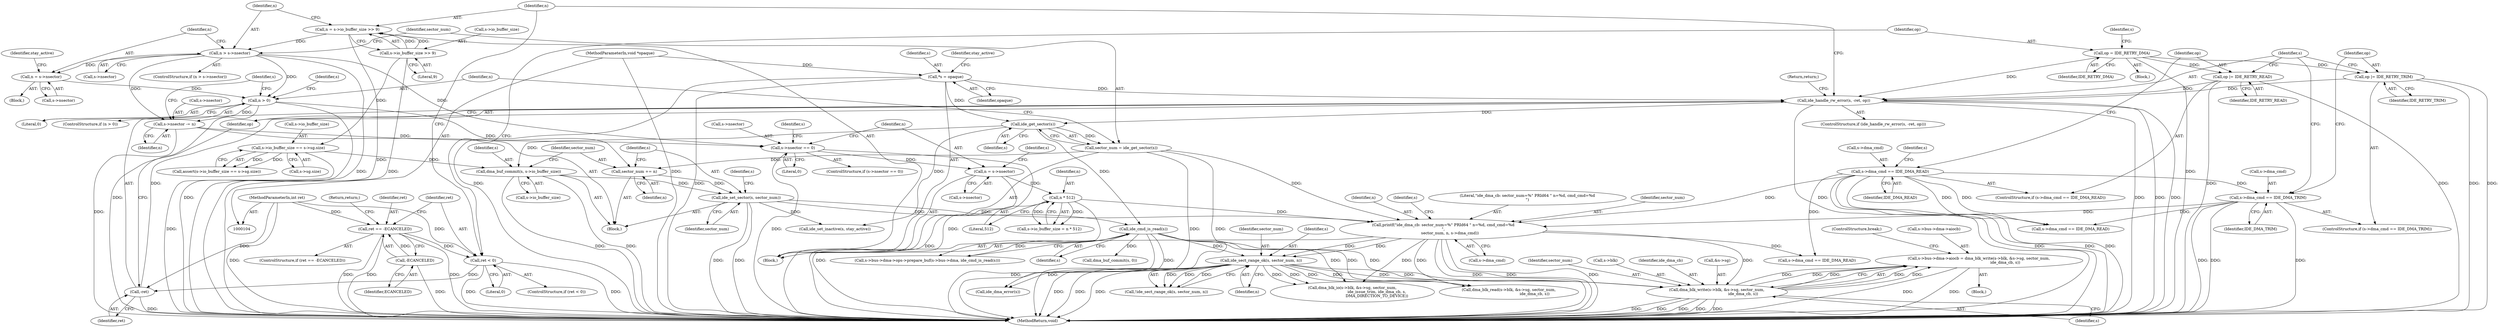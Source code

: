 digraph "0_qemu_3251bdcf1c67427d964517053c3d185b46e618e8_0@API" {
"1000333" [label="(Call,s->bus->dma->aiocb = dma_blk_write(s->blk, &s->sg, sector_num,\n                                           ide_dma_cb, s))"];
"1000341" [label="(Call,dma_blk_write(s->blk, &s->sg, sector_num,\n                                           ide_dma_cb, s))"];
"1000298" [label="(Call,ide_sect_range_ok(s, sector_num, n))"];
"1000262" [label="(Call,ide_cmd_is_read(s))"];
"1000185" [label="(Call,ide_get_sector(s))"];
"1000154" [label="(Call,ide_handle_rw_error(s, -ret, op))"];
"1000109" [label="(Call,*s = opaque)"];
"1000105" [label="(MethodParameterIn,void *opaque)"];
"1000156" [label="(Call,-ret)"];
"1000126" [label="(Call,ret < 0)"];
"1000119" [label="(Call,ret == -ECANCELED)"];
"1000106" [label="(MethodParameterIn,int ret)"];
"1000121" [label="(Call,-ECANCELED)"];
"1000150" [label="(Call,op |= IDE_RETRY_TRIM)"];
"1000131" [label="(Call,op = IDE_RETRY_DMA)"];
"1000140" [label="(Call,op |= IDE_RETRY_READ)"];
"1000210" [label="(Call,ide_set_sector(s, sector_num))"];
"1000202" [label="(Call,dma_buf_commit(s, s->io_buffer_size))"];
"1000193" [label="(Call,s->io_buffer_size == s->sg.size)"];
"1000163" [label="(Call,s->io_buffer_size >> 9)"];
"1000207" [label="(Call,sector_num += n)"];
"1000188" [label="(Call,n > 0)"];
"1000175" [label="(Call,n = s->nsector)"];
"1000169" [label="(Call,n > s->nsector)"];
"1000161" [label="(Call,n = s->io_buffer_size >> 9)"];
"1000183" [label="(Call,sector_num = ide_get_sector(s))"];
"1000277" [label="(Call,printf(\"ide_dma_cb: sector_num=%\" PRId64 \" n=%d, cmd_cmd=%d\n\",\n           sector_num, n, s->dma_cmd))"];
"1000251" [label="(Call,n * 512)"];
"1000237" [label="(Call,n = s->nsector)"];
"1000219" [label="(Call,s->nsector == 0)"];
"1000213" [label="(Call,s->nsector -= n)"];
"1000135" [label="(Call,s->dma_cmd == IDE_DMA_READ)"];
"1000145" [label="(Call,s->dma_cmd == IDE_DMA_TRIM)"];
"1000120" [label="(Identifier,ret)"];
"1000351" [label="(Identifier,s)"];
"1000227" [label="(Identifier,s)"];
"1000171" [label="(Call,s->nsector)"];
"1000141" [label="(Identifier,op)"];
"1000160" [label="(Return,return;)"];
"1000162" [label="(Identifier,n)"];
"1000193" [label="(Call,s->io_buffer_size == s->sg.size)"];
"1000202" [label="(Call,dma_buf_commit(s, s->io_buffer_size))"];
"1000156" [label="(Call,-ret)"];
"1000129" [label="(Block,)"];
"1000277" [label="(Call,printf(\"ide_dma_cb: sector_num=%\" PRId64 \" n=%d, cmd_cmd=%d\n\",\n           sector_num, n, s->dma_cmd))"];
"1000287" [label="(Call,s->dma_cmd == IDE_DMA_READ)"];
"1000184" [label="(Identifier,sector_num)"];
"1000400" [label="(Call,ide_set_inactive(s, stay_active))"];
"1000152" [label="(Identifier,IDE_RETRY_TRIM)"];
"1000300" [label="(Identifier,sector_num)"];
"1000210" [label="(Call,ide_set_sector(s, sector_num))"];
"1000157" [label="(Identifier,ret)"];
"1000212" [label="(Identifier,sector_num)"];
"1000194" [label="(Call,s->io_buffer_size)"];
"1000218" [label="(ControlStructure,if (s->nsector == 0))"];
"1000223" [label="(Literal,0)"];
"1000139" [label="(Identifier,IDE_DMA_READ)"];
"1000262" [label="(Call,ide_cmd_is_read(s))"];
"1000186" [label="(Identifier,s)"];
"1000297" [label="(Call,!ide_sect_range_ok(s, sector_num, n))"];
"1000188" [label="(Call,n > 0)"];
"1000221" [label="(Identifier,s)"];
"1000187" [label="(ControlStructure,if (n > 0))"];
"1000341" [label="(Call,dma_blk_write(s->blk, &s->sg, sector_num,\n                                           ide_dma_cb, s))"];
"1000106" [label="(MethodParameterIn,int ret)"];
"1000301" [label="(Identifier,n)"];
"1000183" [label="(Call,sector_num = ide_get_sector(s))"];
"1000352" [label="(ControlStructure,break;)"];
"1000154" [label="(Call,ide_handle_rw_error(s, -ret, op))"];
"1000140" [label="(Call,op |= IDE_RETRY_READ)"];
"1000215" [label="(Identifier,s)"];
"1000244" [label="(Identifier,s)"];
"1000203" [label="(Identifier,s)"];
"1000320" [label="(Call,dma_blk_read(s->blk, &s->sg, sector_num,\n                                          ide_dma_cb, s))"];
"1000281" [label="(Call,s->dma_cmd)"];
"1000251" [label="(Call,n * 512)"];
"1000181" [label="(Identifier,stay_active)"];
"1000168" [label="(ControlStructure,if (n > s->nsector))"];
"1000217" [label="(Identifier,n)"];
"1000174" [label="(Block,)"];
"1000204" [label="(Call,s->io_buffer_size)"];
"1000137" [label="(Identifier,s)"];
"1000124" [label="(Return,return;)"];
"1000214" [label="(Call,s->nsector)"];
"1000176" [label="(Identifier,n)"];
"1000362" [label="(Call,dma_blk_io(s->blk, &s->sg, sector_num,\n                                        ide_issue_trim, ide_dma_cb, s,\n                                        DMA_DIRECTION_TO_DEVICE))"];
"1000147" [label="(Identifier,s)"];
"1000146" [label="(Call,s->dma_cmd)"];
"1000273" [label="(Call,dma_buf_commit(s, 0))"];
"1000213" [label="(Call,s->nsector -= n)"];
"1000349" [label="(Identifier,sector_num)"];
"1000122" [label="(Identifier,ECANCELED)"];
"1000127" [label="(Identifier,ret)"];
"1000175" [label="(Call,n = s->nsector)"];
"1000380" [label="(Call,s->dma_cmd == IDE_DMA_READ)"];
"1000342" [label="(Call,s->blk)"];
"1000170" [label="(Identifier,n)"];
"1000161" [label="(Call,n = s->io_buffer_size >> 9)"];
"1000128" [label="(Literal,0)"];
"1000299" [label="(Identifier,s)"];
"1000134" [label="(ControlStructure,if (s->dma_cmd == IDE_DMA_READ))"];
"1000169" [label="(Call,n > s->nsector)"];
"1000280" [label="(Identifier,n)"];
"1000334" [label="(Call,s->bus->dma->aiocb)"];
"1000144" [label="(ControlStructure,if (s->dma_cmd == IDE_DMA_TRIM))"];
"1000150" [label="(Call,op |= IDE_RETRY_TRIM)"];
"1000109" [label="(Call,*s = opaque)"];
"1000252" [label="(Identifier,n)"];
"1000289" [label="(Identifier,s)"];
"1000151" [label="(Identifier,op)"];
"1000126" [label="(Call,ret < 0)"];
"1000153" [label="(ControlStructure,if (ide_handle_rw_error(s, -ret, op)))"];
"1000303" [label="(Call,ide_dma_error(s))"];
"1000219" [label="(Call,s->nsector == 0)"];
"1000164" [label="(Call,s->io_buffer_size)"];
"1000192" [label="(Call,assert(s->io_buffer_size == s->sg.size))"];
"1000177" [label="(Call,s->nsector)"];
"1000195" [label="(Identifier,s)"];
"1000105" [label="(MethodParameterIn,void *opaque)"];
"1000131" [label="(Call,op = IDE_RETRY_DMA)"];
"1000132" [label="(Identifier,op)"];
"1000278" [label="(Literal,\"ide_dma_cb: sector_num=%\" PRId64 \" n=%d, cmd_cmd=%d\n\")"];
"1000279" [label="(Identifier,sector_num)"];
"1000298" [label="(Call,ide_sect_range_ok(s, sector_num, n))"];
"1000256" [label="(Call,s->bus->dma->ops->prepare_buf(s->bus->dma, ide_cmd_is_read(s)))"];
"1000111" [label="(Identifier,opaque)"];
"1000237" [label="(Call,n = s->nsector)"];
"1000209" [label="(Identifier,n)"];
"1000145" [label="(Call,s->dma_cmd == IDE_DMA_TRIM)"];
"1000142" [label="(Identifier,IDE_RETRY_READ)"];
"1000135" [label="(Call,s->dma_cmd == IDE_DMA_READ)"];
"1000207" [label="(Call,sector_num += n)"];
"1000185" [label="(Call,ide_get_sector(s))"];
"1000403" [label="(MethodReturn,void)"];
"1000238" [label="(Identifier,n)"];
"1000149" [label="(Identifier,IDE_DMA_TRIM)"];
"1000121" [label="(Call,-ECANCELED)"];
"1000211" [label="(Identifier,s)"];
"1000253" [label="(Literal,512)"];
"1000167" [label="(Literal,9)"];
"1000208" [label="(Identifier,sector_num)"];
"1000197" [label="(Call,s->sg.size)"];
"1000189" [label="(Identifier,n)"];
"1000118" [label="(ControlStructure,if (ret == -ECANCELED))"];
"1000119" [label="(Call,ret == -ECANCELED)"];
"1000125" [label="(ControlStructure,if (ret < 0))"];
"1000107" [label="(Block,)"];
"1000163" [label="(Call,s->io_buffer_size >> 9)"];
"1000190" [label="(Literal,0)"];
"1000310" [label="(Block,)"];
"1000136" [label="(Call,s->dma_cmd)"];
"1000191" [label="(Block,)"];
"1000350" [label="(Identifier,ide_dma_cb)"];
"1000247" [label="(Call,s->io_buffer_size = n * 512)"];
"1000345" [label="(Call,&s->sg)"];
"1000116" [label="(Identifier,stay_active)"];
"1000155" [label="(Identifier,s)"];
"1000263" [label="(Identifier,s)"];
"1000158" [label="(Identifier,op)"];
"1000133" [label="(Identifier,IDE_RETRY_DMA)"];
"1000220" [label="(Call,s->nsector)"];
"1000333" [label="(Call,s->bus->dma->aiocb = dma_blk_write(s->blk, &s->sg, sector_num,\n                                           ide_dma_cb, s))"];
"1000239" [label="(Call,s->nsector)"];
"1000110" [label="(Identifier,s)"];
"1000333" -> "1000310"  [label="AST: "];
"1000333" -> "1000341"  [label="CFG: "];
"1000334" -> "1000333"  [label="AST: "];
"1000341" -> "1000333"  [label="AST: "];
"1000352" -> "1000333"  [label="CFG: "];
"1000333" -> "1000403"  [label="DDG: "];
"1000333" -> "1000403"  [label="DDG: "];
"1000341" -> "1000333"  [label="DDG: "];
"1000341" -> "1000333"  [label="DDG: "];
"1000341" -> "1000333"  [label="DDG: "];
"1000341" -> "1000333"  [label="DDG: "];
"1000341" -> "1000333"  [label="DDG: "];
"1000341" -> "1000351"  [label="CFG: "];
"1000342" -> "1000341"  [label="AST: "];
"1000345" -> "1000341"  [label="AST: "];
"1000349" -> "1000341"  [label="AST: "];
"1000350" -> "1000341"  [label="AST: "];
"1000351" -> "1000341"  [label="AST: "];
"1000341" -> "1000403"  [label="DDG: "];
"1000341" -> "1000403"  [label="DDG: "];
"1000341" -> "1000403"  [label="DDG: "];
"1000341" -> "1000403"  [label="DDG: "];
"1000341" -> "1000403"  [label="DDG: "];
"1000298" -> "1000341"  [label="DDG: "];
"1000298" -> "1000341"  [label="DDG: "];
"1000277" -> "1000341"  [label="DDG: "];
"1000262" -> "1000341"  [label="DDG: "];
"1000298" -> "1000297"  [label="AST: "];
"1000298" -> "1000301"  [label="CFG: "];
"1000299" -> "1000298"  [label="AST: "];
"1000300" -> "1000298"  [label="AST: "];
"1000301" -> "1000298"  [label="AST: "];
"1000297" -> "1000298"  [label="CFG: "];
"1000298" -> "1000403"  [label="DDG: "];
"1000298" -> "1000403"  [label="DDG: "];
"1000298" -> "1000403"  [label="DDG: "];
"1000298" -> "1000297"  [label="DDG: "];
"1000298" -> "1000297"  [label="DDG: "];
"1000298" -> "1000297"  [label="DDG: "];
"1000262" -> "1000298"  [label="DDG: "];
"1000277" -> "1000298"  [label="DDG: "];
"1000277" -> "1000298"  [label="DDG: "];
"1000298" -> "1000303"  [label="DDG: "];
"1000298" -> "1000320"  [label="DDG: "];
"1000298" -> "1000320"  [label="DDG: "];
"1000298" -> "1000362"  [label="DDG: "];
"1000298" -> "1000362"  [label="DDG: "];
"1000262" -> "1000256"  [label="AST: "];
"1000262" -> "1000263"  [label="CFG: "];
"1000263" -> "1000262"  [label="AST: "];
"1000256" -> "1000262"  [label="CFG: "];
"1000262" -> "1000403"  [label="DDG: "];
"1000262" -> "1000256"  [label="DDG: "];
"1000185" -> "1000262"  [label="DDG: "];
"1000210" -> "1000262"  [label="DDG: "];
"1000262" -> "1000273"  [label="DDG: "];
"1000262" -> "1000303"  [label="DDG: "];
"1000262" -> "1000320"  [label="DDG: "];
"1000262" -> "1000362"  [label="DDG: "];
"1000185" -> "1000183"  [label="AST: "];
"1000185" -> "1000186"  [label="CFG: "];
"1000186" -> "1000185"  [label="AST: "];
"1000183" -> "1000185"  [label="CFG: "];
"1000185" -> "1000183"  [label="DDG: "];
"1000154" -> "1000185"  [label="DDG: "];
"1000109" -> "1000185"  [label="DDG: "];
"1000185" -> "1000202"  [label="DDG: "];
"1000185" -> "1000400"  [label="DDG: "];
"1000154" -> "1000153"  [label="AST: "];
"1000154" -> "1000158"  [label="CFG: "];
"1000155" -> "1000154"  [label="AST: "];
"1000156" -> "1000154"  [label="AST: "];
"1000158" -> "1000154"  [label="AST: "];
"1000160" -> "1000154"  [label="CFG: "];
"1000162" -> "1000154"  [label="CFG: "];
"1000154" -> "1000403"  [label="DDG: "];
"1000154" -> "1000403"  [label="DDG: "];
"1000154" -> "1000403"  [label="DDG: "];
"1000154" -> "1000403"  [label="DDG: "];
"1000109" -> "1000154"  [label="DDG: "];
"1000156" -> "1000154"  [label="DDG: "];
"1000150" -> "1000154"  [label="DDG: "];
"1000131" -> "1000154"  [label="DDG: "];
"1000140" -> "1000154"  [label="DDG: "];
"1000109" -> "1000107"  [label="AST: "];
"1000109" -> "1000111"  [label="CFG: "];
"1000110" -> "1000109"  [label="AST: "];
"1000111" -> "1000109"  [label="AST: "];
"1000116" -> "1000109"  [label="CFG: "];
"1000109" -> "1000403"  [label="DDG: "];
"1000109" -> "1000403"  [label="DDG: "];
"1000105" -> "1000109"  [label="DDG: "];
"1000105" -> "1000104"  [label="AST: "];
"1000105" -> "1000403"  [label="DDG: "];
"1000156" -> "1000157"  [label="CFG: "];
"1000157" -> "1000156"  [label="AST: "];
"1000158" -> "1000156"  [label="CFG: "];
"1000156" -> "1000403"  [label="DDG: "];
"1000126" -> "1000156"  [label="DDG: "];
"1000106" -> "1000156"  [label="DDG: "];
"1000126" -> "1000125"  [label="AST: "];
"1000126" -> "1000128"  [label="CFG: "];
"1000127" -> "1000126"  [label="AST: "];
"1000128" -> "1000126"  [label="AST: "];
"1000132" -> "1000126"  [label="CFG: "];
"1000162" -> "1000126"  [label="CFG: "];
"1000126" -> "1000403"  [label="DDG: "];
"1000126" -> "1000403"  [label="DDG: "];
"1000119" -> "1000126"  [label="DDG: "];
"1000106" -> "1000126"  [label="DDG: "];
"1000119" -> "1000118"  [label="AST: "];
"1000119" -> "1000121"  [label="CFG: "];
"1000120" -> "1000119"  [label="AST: "];
"1000121" -> "1000119"  [label="AST: "];
"1000124" -> "1000119"  [label="CFG: "];
"1000127" -> "1000119"  [label="CFG: "];
"1000119" -> "1000403"  [label="DDG: "];
"1000119" -> "1000403"  [label="DDG: "];
"1000119" -> "1000403"  [label="DDG: "];
"1000106" -> "1000119"  [label="DDG: "];
"1000121" -> "1000119"  [label="DDG: "];
"1000106" -> "1000104"  [label="AST: "];
"1000106" -> "1000403"  [label="DDG: "];
"1000121" -> "1000122"  [label="CFG: "];
"1000122" -> "1000121"  [label="AST: "];
"1000121" -> "1000403"  [label="DDG: "];
"1000150" -> "1000144"  [label="AST: "];
"1000150" -> "1000152"  [label="CFG: "];
"1000151" -> "1000150"  [label="AST: "];
"1000152" -> "1000150"  [label="AST: "];
"1000155" -> "1000150"  [label="CFG: "];
"1000150" -> "1000403"  [label="DDG: "];
"1000150" -> "1000403"  [label="DDG: "];
"1000131" -> "1000150"  [label="DDG: "];
"1000131" -> "1000129"  [label="AST: "];
"1000131" -> "1000133"  [label="CFG: "];
"1000132" -> "1000131"  [label="AST: "];
"1000133" -> "1000131"  [label="AST: "];
"1000137" -> "1000131"  [label="CFG: "];
"1000131" -> "1000403"  [label="DDG: "];
"1000131" -> "1000140"  [label="DDG: "];
"1000140" -> "1000134"  [label="AST: "];
"1000140" -> "1000142"  [label="CFG: "];
"1000141" -> "1000140"  [label="AST: "];
"1000142" -> "1000140"  [label="AST: "];
"1000155" -> "1000140"  [label="CFG: "];
"1000140" -> "1000403"  [label="DDG: "];
"1000140" -> "1000403"  [label="DDG: "];
"1000210" -> "1000191"  [label="AST: "];
"1000210" -> "1000212"  [label="CFG: "];
"1000211" -> "1000210"  [label="AST: "];
"1000212" -> "1000210"  [label="AST: "];
"1000215" -> "1000210"  [label="CFG: "];
"1000210" -> "1000403"  [label="DDG: "];
"1000210" -> "1000403"  [label="DDG: "];
"1000202" -> "1000210"  [label="DDG: "];
"1000207" -> "1000210"  [label="DDG: "];
"1000210" -> "1000277"  [label="DDG: "];
"1000210" -> "1000400"  [label="DDG: "];
"1000202" -> "1000191"  [label="AST: "];
"1000202" -> "1000204"  [label="CFG: "];
"1000203" -> "1000202"  [label="AST: "];
"1000204" -> "1000202"  [label="AST: "];
"1000208" -> "1000202"  [label="CFG: "];
"1000202" -> "1000403"  [label="DDG: "];
"1000202" -> "1000403"  [label="DDG: "];
"1000193" -> "1000202"  [label="DDG: "];
"1000193" -> "1000192"  [label="AST: "];
"1000193" -> "1000197"  [label="CFG: "];
"1000194" -> "1000193"  [label="AST: "];
"1000197" -> "1000193"  [label="AST: "];
"1000192" -> "1000193"  [label="CFG: "];
"1000193" -> "1000403"  [label="DDG: "];
"1000193" -> "1000192"  [label="DDG: "];
"1000193" -> "1000192"  [label="DDG: "];
"1000163" -> "1000193"  [label="DDG: "];
"1000163" -> "1000161"  [label="AST: "];
"1000163" -> "1000167"  [label="CFG: "];
"1000164" -> "1000163"  [label="AST: "];
"1000167" -> "1000163"  [label="AST: "];
"1000161" -> "1000163"  [label="CFG: "];
"1000163" -> "1000403"  [label="DDG: "];
"1000163" -> "1000161"  [label="DDG: "];
"1000163" -> "1000161"  [label="DDG: "];
"1000207" -> "1000191"  [label="AST: "];
"1000207" -> "1000209"  [label="CFG: "];
"1000208" -> "1000207"  [label="AST: "];
"1000209" -> "1000207"  [label="AST: "];
"1000211" -> "1000207"  [label="CFG: "];
"1000188" -> "1000207"  [label="DDG: "];
"1000183" -> "1000207"  [label="DDG: "];
"1000188" -> "1000187"  [label="AST: "];
"1000188" -> "1000190"  [label="CFG: "];
"1000189" -> "1000188"  [label="AST: "];
"1000190" -> "1000188"  [label="AST: "];
"1000195" -> "1000188"  [label="CFG: "];
"1000221" -> "1000188"  [label="CFG: "];
"1000188" -> "1000403"  [label="DDG: "];
"1000188" -> "1000403"  [label="DDG: "];
"1000175" -> "1000188"  [label="DDG: "];
"1000169" -> "1000188"  [label="DDG: "];
"1000188" -> "1000213"  [label="DDG: "];
"1000175" -> "1000174"  [label="AST: "];
"1000175" -> "1000177"  [label="CFG: "];
"1000176" -> "1000175"  [label="AST: "];
"1000177" -> "1000175"  [label="AST: "];
"1000181" -> "1000175"  [label="CFG: "];
"1000169" -> "1000175"  [label="DDG: "];
"1000169" -> "1000168"  [label="AST: "];
"1000169" -> "1000171"  [label="CFG: "];
"1000170" -> "1000169"  [label="AST: "];
"1000171" -> "1000169"  [label="AST: "];
"1000176" -> "1000169"  [label="CFG: "];
"1000184" -> "1000169"  [label="CFG: "];
"1000169" -> "1000403"  [label="DDG: "];
"1000161" -> "1000169"  [label="DDG: "];
"1000169" -> "1000213"  [label="DDG: "];
"1000169" -> "1000219"  [label="DDG: "];
"1000161" -> "1000107"  [label="AST: "];
"1000162" -> "1000161"  [label="AST: "];
"1000170" -> "1000161"  [label="CFG: "];
"1000161" -> "1000403"  [label="DDG: "];
"1000183" -> "1000107"  [label="AST: "];
"1000184" -> "1000183"  [label="AST: "];
"1000189" -> "1000183"  [label="CFG: "];
"1000183" -> "1000403"  [label="DDG: "];
"1000183" -> "1000403"  [label="DDG: "];
"1000183" -> "1000277"  [label="DDG: "];
"1000277" -> "1000107"  [label="AST: "];
"1000277" -> "1000281"  [label="CFG: "];
"1000278" -> "1000277"  [label="AST: "];
"1000279" -> "1000277"  [label="AST: "];
"1000280" -> "1000277"  [label="AST: "];
"1000281" -> "1000277"  [label="AST: "];
"1000289" -> "1000277"  [label="CFG: "];
"1000277" -> "1000403"  [label="DDG: "];
"1000277" -> "1000403"  [label="DDG: "];
"1000277" -> "1000403"  [label="DDG: "];
"1000251" -> "1000277"  [label="DDG: "];
"1000135" -> "1000277"  [label="DDG: "];
"1000145" -> "1000277"  [label="DDG: "];
"1000277" -> "1000287"  [label="DDG: "];
"1000277" -> "1000320"  [label="DDG: "];
"1000277" -> "1000362"  [label="DDG: "];
"1000251" -> "1000247"  [label="AST: "];
"1000251" -> "1000253"  [label="CFG: "];
"1000252" -> "1000251"  [label="AST: "];
"1000253" -> "1000251"  [label="AST: "];
"1000247" -> "1000251"  [label="CFG: "];
"1000251" -> "1000403"  [label="DDG: "];
"1000251" -> "1000247"  [label="DDG: "];
"1000251" -> "1000247"  [label="DDG: "];
"1000237" -> "1000251"  [label="DDG: "];
"1000237" -> "1000107"  [label="AST: "];
"1000237" -> "1000239"  [label="CFG: "];
"1000238" -> "1000237"  [label="AST: "];
"1000239" -> "1000237"  [label="AST: "];
"1000244" -> "1000237"  [label="CFG: "];
"1000237" -> "1000403"  [label="DDG: "];
"1000219" -> "1000237"  [label="DDG: "];
"1000219" -> "1000218"  [label="AST: "];
"1000219" -> "1000223"  [label="CFG: "];
"1000220" -> "1000219"  [label="AST: "];
"1000223" -> "1000219"  [label="AST: "];
"1000227" -> "1000219"  [label="CFG: "];
"1000238" -> "1000219"  [label="CFG: "];
"1000219" -> "1000403"  [label="DDG: "];
"1000219" -> "1000403"  [label="DDG: "];
"1000213" -> "1000219"  [label="DDG: "];
"1000213" -> "1000191"  [label="AST: "];
"1000213" -> "1000217"  [label="CFG: "];
"1000214" -> "1000213"  [label="AST: "];
"1000217" -> "1000213"  [label="AST: "];
"1000221" -> "1000213"  [label="CFG: "];
"1000213" -> "1000403"  [label="DDG: "];
"1000135" -> "1000134"  [label="AST: "];
"1000135" -> "1000139"  [label="CFG: "];
"1000136" -> "1000135"  [label="AST: "];
"1000139" -> "1000135"  [label="AST: "];
"1000141" -> "1000135"  [label="CFG: "];
"1000147" -> "1000135"  [label="CFG: "];
"1000135" -> "1000403"  [label="DDG: "];
"1000135" -> "1000403"  [label="DDG: "];
"1000135" -> "1000403"  [label="DDG: "];
"1000135" -> "1000145"  [label="DDG: "];
"1000135" -> "1000287"  [label="DDG: "];
"1000135" -> "1000380"  [label="DDG: "];
"1000135" -> "1000380"  [label="DDG: "];
"1000145" -> "1000144"  [label="AST: "];
"1000145" -> "1000149"  [label="CFG: "];
"1000146" -> "1000145"  [label="AST: "];
"1000149" -> "1000145"  [label="AST: "];
"1000151" -> "1000145"  [label="CFG: "];
"1000155" -> "1000145"  [label="CFG: "];
"1000145" -> "1000403"  [label="DDG: "];
"1000145" -> "1000403"  [label="DDG: "];
"1000145" -> "1000403"  [label="DDG: "];
"1000145" -> "1000380"  [label="DDG: "];
}
